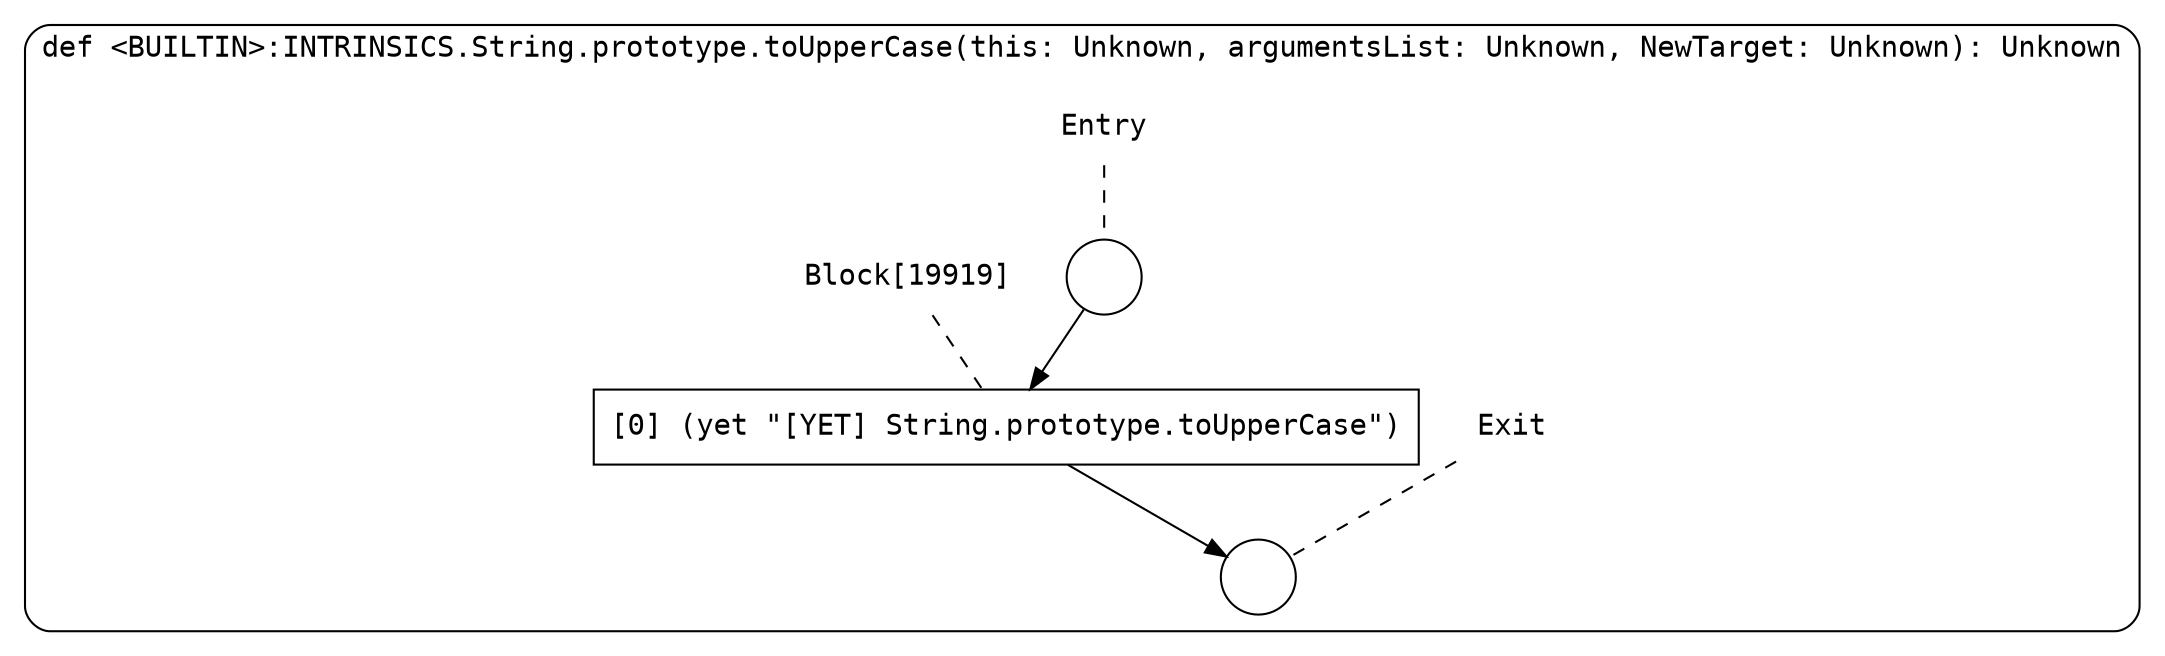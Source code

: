 digraph {
  graph [fontname = "Consolas"]
  node [fontname = "Consolas"]
  edge [fontname = "Consolas"]
  subgraph cluster2679 {
    label = "def <BUILTIN>:INTRINSICS.String.prototype.toUpperCase(this: Unknown, argumentsList: Unknown, NewTarget: Unknown): Unknown"
    style = rounded
    cluster2679_entry_name [shape=none, label=<<font color="black">Entry</font>>]
    cluster2679_entry_name -> cluster2679_entry [arrowhead=none, color="black", style=dashed]
    cluster2679_entry [shape=circle label=" " color="black" fillcolor="white" style=filled]
    cluster2679_entry -> node19919 [color="black"]
    cluster2679_exit_name [shape=none, label=<<font color="black">Exit</font>>]
    cluster2679_exit_name -> cluster2679_exit [arrowhead=none, color="black", style=dashed]
    cluster2679_exit [shape=circle label=" " color="black" fillcolor="white" style=filled]
    node19919_name [shape=none, label=<<font color="black">Block[19919]</font>>]
    node19919_name -> node19919 [arrowhead=none, color="black", style=dashed]
    node19919 [shape=box, label=<<font color="black">[0] (yet &quot;[YET] String.prototype.toUpperCase&quot;)<BR ALIGN="LEFT"/></font>> color="black" fillcolor="white", style=filled]
    node19919 -> cluster2679_exit [color="black"]
  }
}